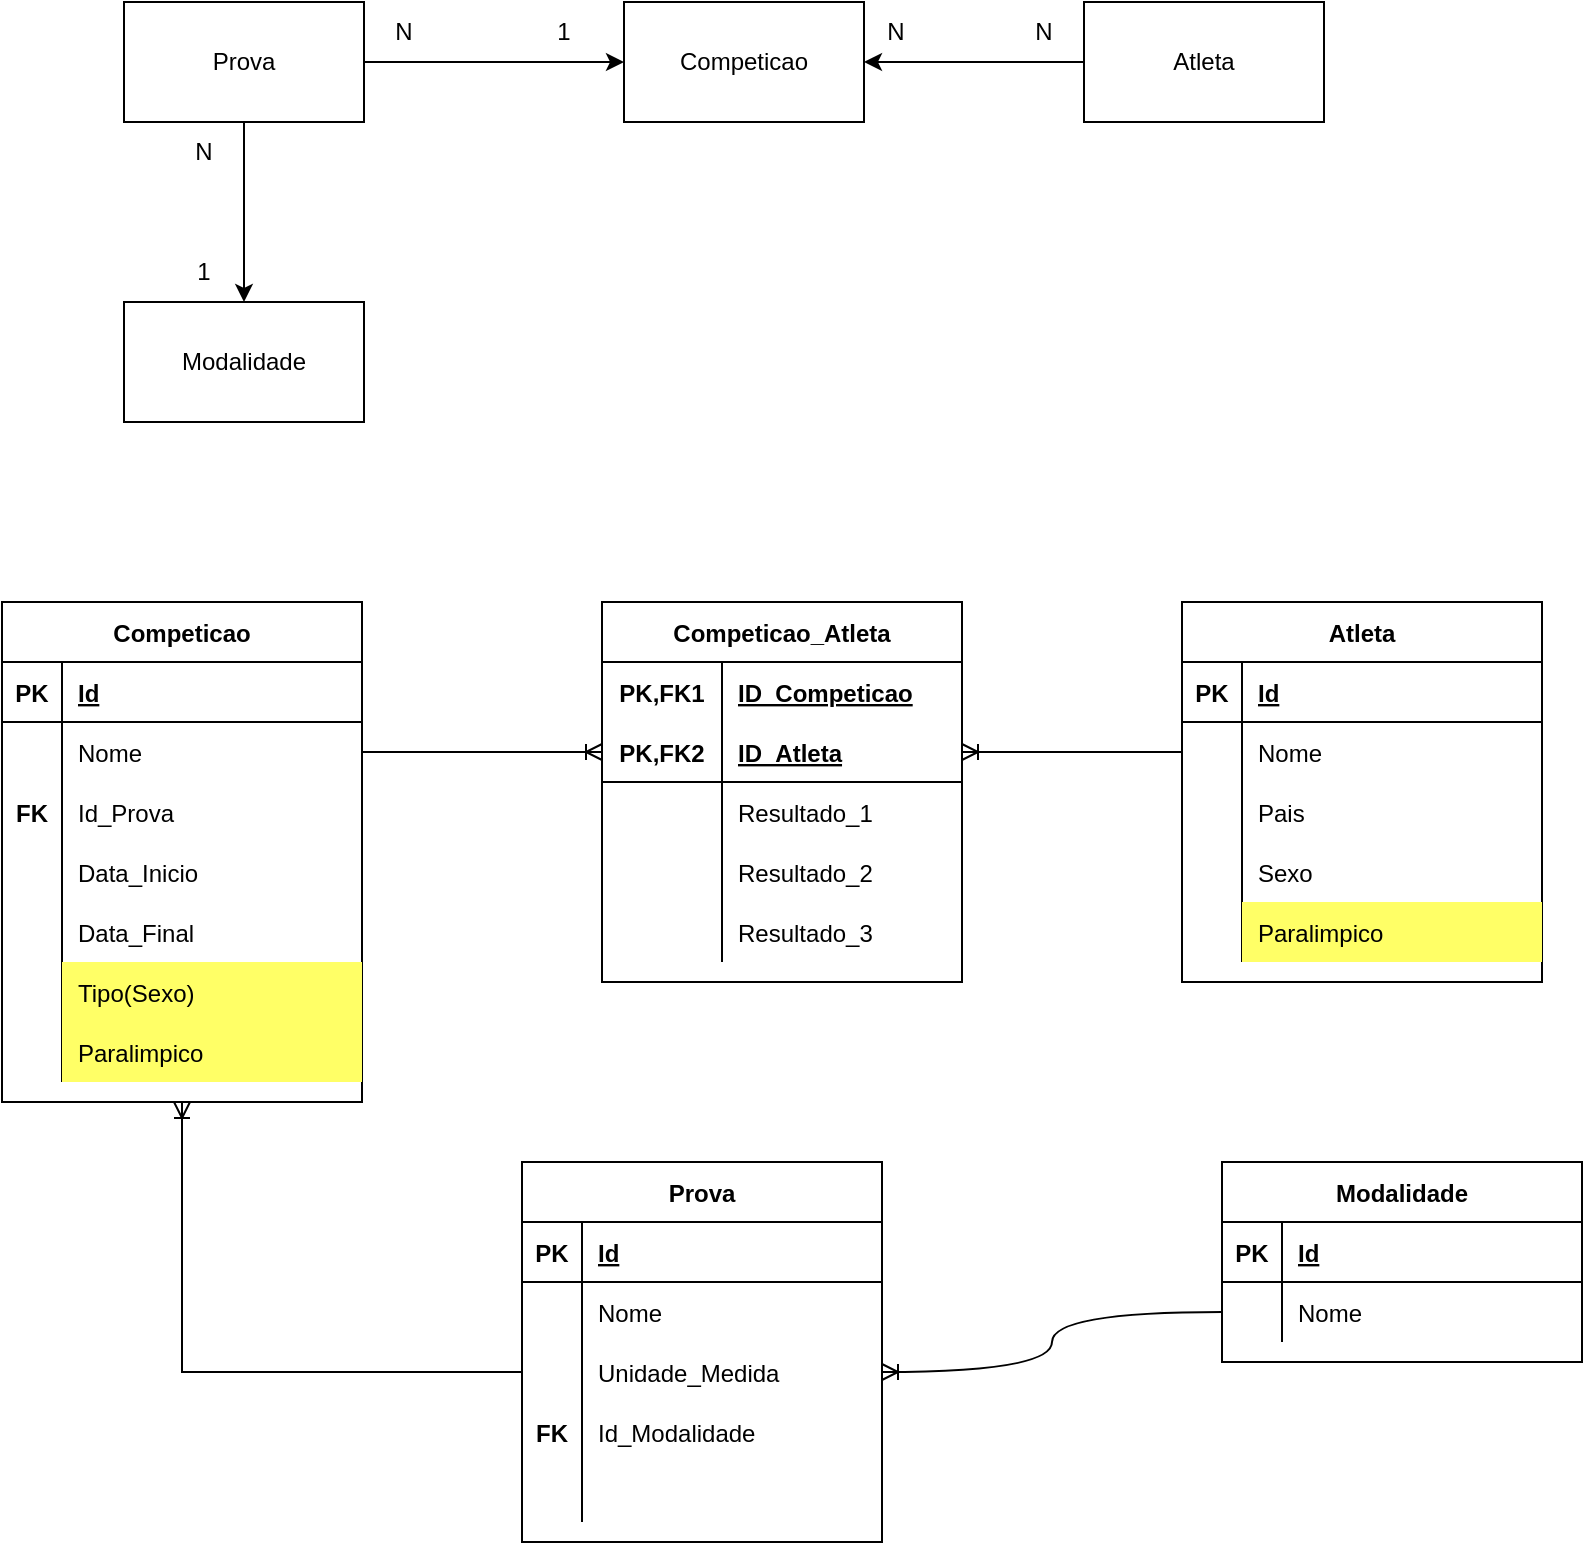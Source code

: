 <mxfile version="17.4.2" type="device"><diagram id="FXfsu1Jbt7-3RDAPurqr" name="Página-1"><mxGraphModel dx="1278" dy="641" grid="1" gridSize="10" guides="1" tooltips="1" connect="1" arrows="1" fold="1" page="1" pageScale="1" pageWidth="827" pageHeight="1169" math="0" shadow="0"><root><mxCell id="0"/><mxCell id="1" parent="0"/><mxCell id="OJ_ZsuDW_ZPFmoE3v7TZ-1" value="Competicao" style="shape=table;startSize=30;container=1;collapsible=1;childLayout=tableLayout;fixedRows=1;rowLines=0;fontStyle=1;align=center;resizeLast=1;" parent="1" vertex="1"><mxGeometry x="19" y="340" width="180" height="250" as="geometry"/></mxCell><mxCell id="OJ_ZsuDW_ZPFmoE3v7TZ-2" value="" style="shape=tableRow;horizontal=0;startSize=0;swimlaneHead=0;swimlaneBody=0;fillColor=none;collapsible=0;dropTarget=0;points=[[0,0.5],[1,0.5]];portConstraint=eastwest;top=0;left=0;right=0;bottom=1;" parent="OJ_ZsuDW_ZPFmoE3v7TZ-1" vertex="1"><mxGeometry y="30" width="180" height="30" as="geometry"/></mxCell><mxCell id="OJ_ZsuDW_ZPFmoE3v7TZ-3" value="PK" style="shape=partialRectangle;connectable=0;fillColor=none;top=0;left=0;bottom=0;right=0;fontStyle=1;overflow=hidden;" parent="OJ_ZsuDW_ZPFmoE3v7TZ-2" vertex="1"><mxGeometry width="30" height="30" as="geometry"><mxRectangle width="30" height="30" as="alternateBounds"/></mxGeometry></mxCell><mxCell id="OJ_ZsuDW_ZPFmoE3v7TZ-4" value="Id" style="shape=partialRectangle;connectable=0;fillColor=none;top=0;left=0;bottom=0;right=0;align=left;spacingLeft=6;fontStyle=5;overflow=hidden;" parent="OJ_ZsuDW_ZPFmoE3v7TZ-2" vertex="1"><mxGeometry x="30" width="150" height="30" as="geometry"><mxRectangle width="150" height="30" as="alternateBounds"/></mxGeometry></mxCell><mxCell id="OJ_ZsuDW_ZPFmoE3v7TZ-5" value="" style="shape=tableRow;horizontal=0;startSize=0;swimlaneHead=0;swimlaneBody=0;fillColor=none;collapsible=0;dropTarget=0;points=[[0,0.5],[1,0.5]];portConstraint=eastwest;top=0;left=0;right=0;bottom=0;" parent="OJ_ZsuDW_ZPFmoE3v7TZ-1" vertex="1"><mxGeometry y="60" width="180" height="30" as="geometry"/></mxCell><mxCell id="OJ_ZsuDW_ZPFmoE3v7TZ-6" value="" style="shape=partialRectangle;connectable=0;fillColor=none;top=0;left=0;bottom=0;right=0;editable=1;overflow=hidden;" parent="OJ_ZsuDW_ZPFmoE3v7TZ-5" vertex="1"><mxGeometry width="30" height="30" as="geometry"><mxRectangle width="30" height="30" as="alternateBounds"/></mxGeometry></mxCell><mxCell id="OJ_ZsuDW_ZPFmoE3v7TZ-7" value="Nome" style="shape=partialRectangle;connectable=0;fillColor=none;top=0;left=0;bottom=0;right=0;align=left;spacingLeft=6;overflow=hidden;" parent="OJ_ZsuDW_ZPFmoE3v7TZ-5" vertex="1"><mxGeometry x="30" width="150" height="30" as="geometry"><mxRectangle width="150" height="30" as="alternateBounds"/></mxGeometry></mxCell><mxCell id="OJ_ZsuDW_ZPFmoE3v7TZ-97" value="" style="shape=tableRow;horizontal=0;startSize=0;swimlaneHead=0;swimlaneBody=0;fillColor=none;collapsible=0;dropTarget=0;points=[[0,0.5],[1,0.5]];portConstraint=eastwest;top=0;left=0;right=0;bottom=0;" parent="OJ_ZsuDW_ZPFmoE3v7TZ-1" vertex="1"><mxGeometry y="90" width="180" height="30" as="geometry"/></mxCell><mxCell id="OJ_ZsuDW_ZPFmoE3v7TZ-98" value="FK" style="shape=partialRectangle;connectable=0;fillColor=none;top=0;left=0;bottom=0;right=0;editable=1;overflow=hidden;fontStyle=1" parent="OJ_ZsuDW_ZPFmoE3v7TZ-97" vertex="1"><mxGeometry width="30" height="30" as="geometry"><mxRectangle width="30" height="30" as="alternateBounds"/></mxGeometry></mxCell><mxCell id="OJ_ZsuDW_ZPFmoE3v7TZ-99" value="Id_Prova" style="shape=partialRectangle;connectable=0;fillColor=none;top=0;left=0;bottom=0;right=0;align=left;spacingLeft=6;overflow=hidden;" parent="OJ_ZsuDW_ZPFmoE3v7TZ-97" vertex="1"><mxGeometry x="30" width="150" height="30" as="geometry"><mxRectangle width="150" height="30" as="alternateBounds"/></mxGeometry></mxCell><mxCell id="OJ_ZsuDW_ZPFmoE3v7TZ-117" value="" style="shape=tableRow;horizontal=0;startSize=0;swimlaneHead=0;swimlaneBody=0;fillColor=none;collapsible=0;dropTarget=0;points=[[0,0.5],[1,0.5]];portConstraint=eastwest;top=0;left=0;right=0;bottom=0;" parent="OJ_ZsuDW_ZPFmoE3v7TZ-1" vertex="1"><mxGeometry y="120" width="180" height="30" as="geometry"/></mxCell><mxCell id="OJ_ZsuDW_ZPFmoE3v7TZ-118" value="" style="shape=partialRectangle;connectable=0;fillColor=none;top=0;left=0;bottom=0;right=0;editable=1;overflow=hidden;" parent="OJ_ZsuDW_ZPFmoE3v7TZ-117" vertex="1"><mxGeometry width="30" height="30" as="geometry"><mxRectangle width="30" height="30" as="alternateBounds"/></mxGeometry></mxCell><mxCell id="OJ_ZsuDW_ZPFmoE3v7TZ-119" value="Data_Inicio" style="shape=partialRectangle;connectable=0;fillColor=none;top=0;left=0;bottom=0;right=0;align=left;spacingLeft=6;overflow=hidden;" parent="OJ_ZsuDW_ZPFmoE3v7TZ-117" vertex="1"><mxGeometry x="30" width="150" height="30" as="geometry"><mxRectangle width="150" height="30" as="alternateBounds"/></mxGeometry></mxCell><mxCell id="OJ_ZsuDW_ZPFmoE3v7TZ-120" value="" style="shape=tableRow;horizontal=0;startSize=0;swimlaneHead=0;swimlaneBody=0;fillColor=none;collapsible=0;dropTarget=0;points=[[0,0.5],[1,0.5]];portConstraint=eastwest;top=0;left=0;right=0;bottom=0;" parent="OJ_ZsuDW_ZPFmoE3v7TZ-1" vertex="1"><mxGeometry y="150" width="180" height="30" as="geometry"/></mxCell><mxCell id="OJ_ZsuDW_ZPFmoE3v7TZ-121" value="" style="shape=partialRectangle;connectable=0;fillColor=none;top=0;left=0;bottom=0;right=0;editable=1;overflow=hidden;" parent="OJ_ZsuDW_ZPFmoE3v7TZ-120" vertex="1"><mxGeometry width="30" height="30" as="geometry"><mxRectangle width="30" height="30" as="alternateBounds"/></mxGeometry></mxCell><mxCell id="OJ_ZsuDW_ZPFmoE3v7TZ-122" value="Data_Final" style="shape=partialRectangle;connectable=0;fillColor=none;top=0;left=0;bottom=0;right=0;align=left;spacingLeft=6;overflow=hidden;" parent="OJ_ZsuDW_ZPFmoE3v7TZ-120" vertex="1"><mxGeometry x="30" width="150" height="30" as="geometry"><mxRectangle width="150" height="30" as="alternateBounds"/></mxGeometry></mxCell><mxCell id="OJ_ZsuDW_ZPFmoE3v7TZ-100" value="" style="shape=tableRow;horizontal=0;startSize=0;swimlaneHead=0;swimlaneBody=0;fillColor=none;collapsible=0;dropTarget=0;points=[[0,0.5],[1,0.5]];portConstraint=eastwest;top=0;left=0;right=0;bottom=0;" parent="OJ_ZsuDW_ZPFmoE3v7TZ-1" vertex="1"><mxGeometry y="180" width="180" height="30" as="geometry"/></mxCell><mxCell id="OJ_ZsuDW_ZPFmoE3v7TZ-101" value="" style="shape=partialRectangle;connectable=0;fillColor=none;top=0;left=0;bottom=0;right=0;editable=1;overflow=hidden;" parent="OJ_ZsuDW_ZPFmoE3v7TZ-100" vertex="1"><mxGeometry width="30" height="30" as="geometry"><mxRectangle width="30" height="30" as="alternateBounds"/></mxGeometry></mxCell><mxCell id="OJ_ZsuDW_ZPFmoE3v7TZ-102" value="Tipo(Sexo)" style="shape=partialRectangle;connectable=0;fillColor=#FFFF66;top=0;left=0;bottom=0;right=0;align=left;spacingLeft=6;overflow=hidden;" parent="OJ_ZsuDW_ZPFmoE3v7TZ-100" vertex="1"><mxGeometry x="30" width="150" height="30" as="geometry"><mxRectangle width="150" height="30" as="alternateBounds"/></mxGeometry></mxCell><mxCell id="OJ_ZsuDW_ZPFmoE3v7TZ-103" value="" style="shape=tableRow;horizontal=0;startSize=0;swimlaneHead=0;swimlaneBody=0;fillColor=none;collapsible=0;dropTarget=0;points=[[0,0.5],[1,0.5]];portConstraint=eastwest;top=0;left=0;right=0;bottom=0;" parent="OJ_ZsuDW_ZPFmoE3v7TZ-1" vertex="1"><mxGeometry y="210" width="180" height="30" as="geometry"/></mxCell><mxCell id="OJ_ZsuDW_ZPFmoE3v7TZ-104" value="" style="shape=partialRectangle;connectable=0;fillColor=none;top=0;left=0;bottom=0;right=0;editable=1;overflow=hidden;" parent="OJ_ZsuDW_ZPFmoE3v7TZ-103" vertex="1"><mxGeometry width="30" height="30" as="geometry"><mxRectangle width="30" height="30" as="alternateBounds"/></mxGeometry></mxCell><mxCell id="OJ_ZsuDW_ZPFmoE3v7TZ-105" value="Paralimpico" style="shape=partialRectangle;connectable=0;fillColor=#FFFF66;top=0;left=0;bottom=0;right=0;align=left;spacingLeft=6;overflow=hidden;" parent="OJ_ZsuDW_ZPFmoE3v7TZ-103" vertex="1"><mxGeometry x="30" width="150" height="30" as="geometry"><mxRectangle width="150" height="30" as="alternateBounds"/></mxGeometry></mxCell><mxCell id="OJ_ZsuDW_ZPFmoE3v7TZ-17" value="Atleta" style="shape=table;startSize=30;container=1;collapsible=1;childLayout=tableLayout;fixedRows=1;rowLines=0;fontStyle=1;align=center;resizeLast=1;" parent="1" vertex="1"><mxGeometry x="609" y="340" width="180" height="190" as="geometry"/></mxCell><mxCell id="OJ_ZsuDW_ZPFmoE3v7TZ-18" value="" style="shape=tableRow;horizontal=0;startSize=0;swimlaneHead=0;swimlaneBody=0;fillColor=none;collapsible=0;dropTarget=0;points=[[0,0.5],[1,0.5]];portConstraint=eastwest;top=0;left=0;right=0;bottom=1;" parent="OJ_ZsuDW_ZPFmoE3v7TZ-17" vertex="1"><mxGeometry y="30" width="180" height="30" as="geometry"/></mxCell><mxCell id="OJ_ZsuDW_ZPFmoE3v7TZ-19" value="PK" style="shape=partialRectangle;connectable=0;fillColor=none;top=0;left=0;bottom=0;right=0;fontStyle=1;overflow=hidden;" parent="OJ_ZsuDW_ZPFmoE3v7TZ-18" vertex="1"><mxGeometry width="30" height="30" as="geometry"><mxRectangle width="30" height="30" as="alternateBounds"/></mxGeometry></mxCell><mxCell id="OJ_ZsuDW_ZPFmoE3v7TZ-20" value="Id" style="shape=partialRectangle;connectable=0;fillColor=none;top=0;left=0;bottom=0;right=0;align=left;spacingLeft=6;fontStyle=5;overflow=hidden;" parent="OJ_ZsuDW_ZPFmoE3v7TZ-18" vertex="1"><mxGeometry x="30" width="150" height="30" as="geometry"><mxRectangle width="150" height="30" as="alternateBounds"/></mxGeometry></mxCell><mxCell id="OJ_ZsuDW_ZPFmoE3v7TZ-21" value="" style="shape=tableRow;horizontal=0;startSize=0;swimlaneHead=0;swimlaneBody=0;fillColor=none;collapsible=0;dropTarget=0;points=[[0,0.5],[1,0.5]];portConstraint=eastwest;top=0;left=0;right=0;bottom=0;" parent="OJ_ZsuDW_ZPFmoE3v7TZ-17" vertex="1"><mxGeometry y="60" width="180" height="30" as="geometry"/></mxCell><mxCell id="OJ_ZsuDW_ZPFmoE3v7TZ-22" value="" style="shape=partialRectangle;connectable=0;fillColor=none;top=0;left=0;bottom=0;right=0;editable=1;overflow=hidden;" parent="OJ_ZsuDW_ZPFmoE3v7TZ-21" vertex="1"><mxGeometry width="30" height="30" as="geometry"><mxRectangle width="30" height="30" as="alternateBounds"/></mxGeometry></mxCell><mxCell id="OJ_ZsuDW_ZPFmoE3v7TZ-23" value="Nome" style="shape=partialRectangle;connectable=0;fillColor=none;top=0;left=0;bottom=0;right=0;align=left;spacingLeft=6;overflow=hidden;" parent="OJ_ZsuDW_ZPFmoE3v7TZ-21" vertex="1"><mxGeometry x="30" width="150" height="30" as="geometry"><mxRectangle width="150" height="30" as="alternateBounds"/></mxGeometry></mxCell><mxCell id="OJ_ZsuDW_ZPFmoE3v7TZ-24" value="" style="shape=tableRow;horizontal=0;startSize=0;swimlaneHead=0;swimlaneBody=0;fillColor=none;collapsible=0;dropTarget=0;points=[[0,0.5],[1,0.5]];portConstraint=eastwest;top=0;left=0;right=0;bottom=0;" parent="OJ_ZsuDW_ZPFmoE3v7TZ-17" vertex="1"><mxGeometry y="90" width="180" height="30" as="geometry"/></mxCell><mxCell id="OJ_ZsuDW_ZPFmoE3v7TZ-25" value="" style="shape=partialRectangle;connectable=0;fillColor=none;top=0;left=0;bottom=0;right=0;editable=1;overflow=hidden;" parent="OJ_ZsuDW_ZPFmoE3v7TZ-24" vertex="1"><mxGeometry width="30" height="30" as="geometry"><mxRectangle width="30" height="30" as="alternateBounds"/></mxGeometry></mxCell><mxCell id="OJ_ZsuDW_ZPFmoE3v7TZ-26" value="Pais" style="shape=partialRectangle;connectable=0;fillColor=none;top=0;left=0;bottom=0;right=0;align=left;spacingLeft=6;overflow=hidden;" parent="OJ_ZsuDW_ZPFmoE3v7TZ-24" vertex="1"><mxGeometry x="30" width="150" height="30" as="geometry"><mxRectangle width="150" height="30" as="alternateBounds"/></mxGeometry></mxCell><mxCell id="OJ_ZsuDW_ZPFmoE3v7TZ-27" value="" style="shape=tableRow;horizontal=0;startSize=0;swimlaneHead=0;swimlaneBody=0;fillColor=none;collapsible=0;dropTarget=0;points=[[0,0.5],[1,0.5]];portConstraint=eastwest;top=0;left=0;right=0;bottom=0;" parent="OJ_ZsuDW_ZPFmoE3v7TZ-17" vertex="1"><mxGeometry y="120" width="180" height="30" as="geometry"/></mxCell><mxCell id="OJ_ZsuDW_ZPFmoE3v7TZ-28" value="" style="shape=partialRectangle;connectable=0;fillColor=none;top=0;left=0;bottom=0;right=0;editable=1;overflow=hidden;" parent="OJ_ZsuDW_ZPFmoE3v7TZ-27" vertex="1"><mxGeometry width="30" height="30" as="geometry"><mxRectangle width="30" height="30" as="alternateBounds"/></mxGeometry></mxCell><mxCell id="OJ_ZsuDW_ZPFmoE3v7TZ-29" value="Sexo" style="shape=partialRectangle;connectable=0;fillColor=none;top=0;left=0;bottom=0;right=0;align=left;spacingLeft=6;overflow=hidden;" parent="OJ_ZsuDW_ZPFmoE3v7TZ-27" vertex="1"><mxGeometry x="30" width="150" height="30" as="geometry"><mxRectangle width="150" height="30" as="alternateBounds"/></mxGeometry></mxCell><mxCell id="OJ_ZsuDW_ZPFmoE3v7TZ-30" value="" style="shape=tableRow;horizontal=0;startSize=0;swimlaneHead=0;swimlaneBody=0;fillColor=none;collapsible=0;dropTarget=0;points=[[0,0.5],[1,0.5]];portConstraint=eastwest;top=0;left=0;right=0;bottom=0;" parent="OJ_ZsuDW_ZPFmoE3v7TZ-17" vertex="1"><mxGeometry y="150" width="180" height="30" as="geometry"/></mxCell><mxCell id="OJ_ZsuDW_ZPFmoE3v7TZ-31" value="" style="shape=partialRectangle;connectable=0;fillColor=none;top=0;left=0;bottom=0;right=0;editable=1;overflow=hidden;" parent="OJ_ZsuDW_ZPFmoE3v7TZ-30" vertex="1"><mxGeometry width="30" height="30" as="geometry"><mxRectangle width="30" height="30" as="alternateBounds"/></mxGeometry></mxCell><mxCell id="OJ_ZsuDW_ZPFmoE3v7TZ-32" value="Paralimpico" style="shape=partialRectangle;connectable=0;fillColor=#FFFF66;top=0;left=0;bottom=0;right=0;align=left;spacingLeft=6;overflow=hidden;" parent="OJ_ZsuDW_ZPFmoE3v7TZ-30" vertex="1"><mxGeometry x="30" width="150" height="30" as="geometry"><mxRectangle width="150" height="30" as="alternateBounds"/></mxGeometry></mxCell><mxCell id="OJ_ZsuDW_ZPFmoE3v7TZ-33" value="Modalidade" style="shape=table;startSize=30;container=1;collapsible=1;childLayout=tableLayout;fixedRows=1;rowLines=0;fontStyle=1;align=center;resizeLast=1;" parent="1" vertex="1"><mxGeometry x="629" y="620" width="180" height="100" as="geometry"/></mxCell><mxCell id="OJ_ZsuDW_ZPFmoE3v7TZ-34" value="" style="shape=tableRow;horizontal=0;startSize=0;swimlaneHead=0;swimlaneBody=0;fillColor=none;collapsible=0;dropTarget=0;points=[[0,0.5],[1,0.5]];portConstraint=eastwest;top=0;left=0;right=0;bottom=1;" parent="OJ_ZsuDW_ZPFmoE3v7TZ-33" vertex="1"><mxGeometry y="30" width="180" height="30" as="geometry"/></mxCell><mxCell id="OJ_ZsuDW_ZPFmoE3v7TZ-35" value="PK" style="shape=partialRectangle;connectable=0;fillColor=none;top=0;left=0;bottom=0;right=0;fontStyle=1;overflow=hidden;" parent="OJ_ZsuDW_ZPFmoE3v7TZ-34" vertex="1"><mxGeometry width="30" height="30" as="geometry"><mxRectangle width="30" height="30" as="alternateBounds"/></mxGeometry></mxCell><mxCell id="OJ_ZsuDW_ZPFmoE3v7TZ-36" value="Id" style="shape=partialRectangle;connectable=0;fillColor=none;top=0;left=0;bottom=0;right=0;align=left;spacingLeft=6;fontStyle=5;overflow=hidden;" parent="OJ_ZsuDW_ZPFmoE3v7TZ-34" vertex="1"><mxGeometry x="30" width="150" height="30" as="geometry"><mxRectangle width="150" height="30" as="alternateBounds"/></mxGeometry></mxCell><mxCell id="OJ_ZsuDW_ZPFmoE3v7TZ-37" value="" style="shape=tableRow;horizontal=0;startSize=0;swimlaneHead=0;swimlaneBody=0;fillColor=none;collapsible=0;dropTarget=0;points=[[0,0.5],[1,0.5]];portConstraint=eastwest;top=0;left=0;right=0;bottom=0;" parent="OJ_ZsuDW_ZPFmoE3v7TZ-33" vertex="1"><mxGeometry y="60" width="180" height="30" as="geometry"/></mxCell><mxCell id="OJ_ZsuDW_ZPFmoE3v7TZ-38" value="" style="shape=partialRectangle;connectable=0;fillColor=none;top=0;left=0;bottom=0;right=0;editable=1;overflow=hidden;" parent="OJ_ZsuDW_ZPFmoE3v7TZ-37" vertex="1"><mxGeometry width="30" height="30" as="geometry"><mxRectangle width="30" height="30" as="alternateBounds"/></mxGeometry></mxCell><mxCell id="OJ_ZsuDW_ZPFmoE3v7TZ-39" value="Nome" style="shape=partialRectangle;connectable=0;fillColor=none;top=0;left=0;bottom=0;right=0;align=left;spacingLeft=6;overflow=hidden;" parent="OJ_ZsuDW_ZPFmoE3v7TZ-37" vertex="1"><mxGeometry x="30" width="150" height="30" as="geometry"><mxRectangle width="150" height="30" as="alternateBounds"/></mxGeometry></mxCell><mxCell id="OJ_ZsuDW_ZPFmoE3v7TZ-49" value="Prova" style="shape=table;startSize=30;container=1;collapsible=1;childLayout=tableLayout;fixedRows=1;rowLines=0;fontStyle=1;align=center;resizeLast=1;" parent="1" vertex="1"><mxGeometry x="279" y="620" width="180" height="190" as="geometry"/></mxCell><mxCell id="OJ_ZsuDW_ZPFmoE3v7TZ-50" value="" style="shape=tableRow;horizontal=0;startSize=0;swimlaneHead=0;swimlaneBody=0;fillColor=none;collapsible=0;dropTarget=0;points=[[0,0.5],[1,0.5]];portConstraint=eastwest;top=0;left=0;right=0;bottom=1;" parent="OJ_ZsuDW_ZPFmoE3v7TZ-49" vertex="1"><mxGeometry y="30" width="180" height="30" as="geometry"/></mxCell><mxCell id="OJ_ZsuDW_ZPFmoE3v7TZ-51" value="PK" style="shape=partialRectangle;connectable=0;fillColor=none;top=0;left=0;bottom=0;right=0;fontStyle=1;overflow=hidden;" parent="OJ_ZsuDW_ZPFmoE3v7TZ-50" vertex="1"><mxGeometry width="30" height="30" as="geometry"><mxRectangle width="30" height="30" as="alternateBounds"/></mxGeometry></mxCell><mxCell id="OJ_ZsuDW_ZPFmoE3v7TZ-52" value="Id" style="shape=partialRectangle;connectable=0;fillColor=none;top=0;left=0;bottom=0;right=0;align=left;spacingLeft=6;fontStyle=5;overflow=hidden;" parent="OJ_ZsuDW_ZPFmoE3v7TZ-50" vertex="1"><mxGeometry x="30" width="150" height="30" as="geometry"><mxRectangle width="150" height="30" as="alternateBounds"/></mxGeometry></mxCell><mxCell id="OJ_ZsuDW_ZPFmoE3v7TZ-53" value="" style="shape=tableRow;horizontal=0;startSize=0;swimlaneHead=0;swimlaneBody=0;fillColor=none;collapsible=0;dropTarget=0;points=[[0,0.5],[1,0.5]];portConstraint=eastwest;top=0;left=0;right=0;bottom=0;" parent="OJ_ZsuDW_ZPFmoE3v7TZ-49" vertex="1"><mxGeometry y="60" width="180" height="30" as="geometry"/></mxCell><mxCell id="OJ_ZsuDW_ZPFmoE3v7TZ-54" value="" style="shape=partialRectangle;connectable=0;fillColor=none;top=0;left=0;bottom=0;right=0;editable=1;overflow=hidden;" parent="OJ_ZsuDW_ZPFmoE3v7TZ-53" vertex="1"><mxGeometry width="30" height="30" as="geometry"><mxRectangle width="30" height="30" as="alternateBounds"/></mxGeometry></mxCell><mxCell id="OJ_ZsuDW_ZPFmoE3v7TZ-55" value="Nome" style="shape=partialRectangle;connectable=0;fillColor=none;top=0;left=0;bottom=0;right=0;align=left;spacingLeft=6;overflow=hidden;" parent="OJ_ZsuDW_ZPFmoE3v7TZ-53" vertex="1"><mxGeometry x="30" width="150" height="30" as="geometry"><mxRectangle width="150" height="30" as="alternateBounds"/></mxGeometry></mxCell><mxCell id="OJ_ZsuDW_ZPFmoE3v7TZ-111" value="" style="shape=tableRow;horizontal=0;startSize=0;swimlaneHead=0;swimlaneBody=0;fillColor=none;collapsible=0;dropTarget=0;points=[[0,0.5],[1,0.5]];portConstraint=eastwest;top=0;left=0;right=0;bottom=0;" parent="OJ_ZsuDW_ZPFmoE3v7TZ-49" vertex="1"><mxGeometry y="90" width="180" height="30" as="geometry"/></mxCell><mxCell id="OJ_ZsuDW_ZPFmoE3v7TZ-112" value="" style="shape=partialRectangle;connectable=0;fillColor=none;top=0;left=0;bottom=0;right=0;editable=1;overflow=hidden;" parent="OJ_ZsuDW_ZPFmoE3v7TZ-111" vertex="1"><mxGeometry width="30" height="30" as="geometry"><mxRectangle width="30" height="30" as="alternateBounds"/></mxGeometry></mxCell><mxCell id="OJ_ZsuDW_ZPFmoE3v7TZ-113" value="Unidade_Medida" style="shape=partialRectangle;connectable=0;fillColor=none;top=0;left=0;bottom=0;right=0;align=left;spacingLeft=6;overflow=hidden;" parent="OJ_ZsuDW_ZPFmoE3v7TZ-111" vertex="1"><mxGeometry x="30" width="150" height="30" as="geometry"><mxRectangle width="150" height="30" as="alternateBounds"/></mxGeometry></mxCell><mxCell id="OJ_ZsuDW_ZPFmoE3v7TZ-56" value="" style="shape=tableRow;horizontal=0;startSize=0;swimlaneHead=0;swimlaneBody=0;fillColor=none;collapsible=0;dropTarget=0;points=[[0,0.5],[1,0.5]];portConstraint=eastwest;top=0;left=0;right=0;bottom=0;" parent="OJ_ZsuDW_ZPFmoE3v7TZ-49" vertex="1"><mxGeometry y="120" width="180" height="30" as="geometry"/></mxCell><mxCell id="OJ_ZsuDW_ZPFmoE3v7TZ-57" value="FK" style="shape=partialRectangle;connectable=0;fillColor=none;top=0;left=0;bottom=0;right=0;editable=1;overflow=hidden;fontStyle=1" parent="OJ_ZsuDW_ZPFmoE3v7TZ-56" vertex="1"><mxGeometry width="30" height="30" as="geometry"><mxRectangle width="30" height="30" as="alternateBounds"/></mxGeometry></mxCell><mxCell id="OJ_ZsuDW_ZPFmoE3v7TZ-58" value="Id_Modalidade" style="shape=partialRectangle;connectable=0;fillColor=none;top=0;left=0;bottom=0;right=0;align=left;spacingLeft=6;overflow=hidden;" parent="OJ_ZsuDW_ZPFmoE3v7TZ-56" vertex="1"><mxGeometry x="30" width="150" height="30" as="geometry"><mxRectangle width="150" height="30" as="alternateBounds"/></mxGeometry></mxCell><mxCell id="OJ_ZsuDW_ZPFmoE3v7TZ-59" value="" style="shape=tableRow;horizontal=0;startSize=0;swimlaneHead=0;swimlaneBody=0;fillColor=none;collapsible=0;dropTarget=0;points=[[0,0.5],[1,0.5]];portConstraint=eastwest;top=0;left=0;right=0;bottom=0;" parent="OJ_ZsuDW_ZPFmoE3v7TZ-49" vertex="1"><mxGeometry y="150" width="180" height="30" as="geometry"/></mxCell><mxCell id="OJ_ZsuDW_ZPFmoE3v7TZ-60" value="" style="shape=partialRectangle;connectable=0;fillColor=none;top=0;left=0;bottom=0;right=0;editable=1;overflow=hidden;" parent="OJ_ZsuDW_ZPFmoE3v7TZ-59" vertex="1"><mxGeometry width="30" height="30" as="geometry"><mxRectangle width="30" height="30" as="alternateBounds"/></mxGeometry></mxCell><mxCell id="OJ_ZsuDW_ZPFmoE3v7TZ-61" value="" style="shape=partialRectangle;connectable=0;fillColor=none;top=0;left=0;bottom=0;right=0;align=left;spacingLeft=6;overflow=hidden;" parent="OJ_ZsuDW_ZPFmoE3v7TZ-59" vertex="1"><mxGeometry x="30" width="150" height="30" as="geometry"><mxRectangle width="150" height="30" as="alternateBounds"/></mxGeometry></mxCell><mxCell id="OJ_ZsuDW_ZPFmoE3v7TZ-81" value="Competicao_Atleta" style="shape=table;startSize=30;container=1;collapsible=1;childLayout=tableLayout;fixedRows=1;rowLines=0;fontStyle=1;align=center;resizeLast=1;" parent="1" vertex="1"><mxGeometry x="319" y="340" width="180" height="190" as="geometry"/></mxCell><mxCell id="OJ_ZsuDW_ZPFmoE3v7TZ-82" value="" style="shape=tableRow;horizontal=0;startSize=0;swimlaneHead=0;swimlaneBody=0;fillColor=none;collapsible=0;dropTarget=0;points=[[0,0.5],[1,0.5]];portConstraint=eastwest;top=0;left=0;right=0;bottom=0;" parent="OJ_ZsuDW_ZPFmoE3v7TZ-81" vertex="1"><mxGeometry y="30" width="180" height="30" as="geometry"/></mxCell><mxCell id="OJ_ZsuDW_ZPFmoE3v7TZ-83" value="PK,FK1" style="shape=partialRectangle;connectable=0;fillColor=none;top=0;left=0;bottom=0;right=0;fontStyle=1;overflow=hidden;" parent="OJ_ZsuDW_ZPFmoE3v7TZ-82" vertex="1"><mxGeometry width="60" height="30" as="geometry"><mxRectangle width="60" height="30" as="alternateBounds"/></mxGeometry></mxCell><mxCell id="OJ_ZsuDW_ZPFmoE3v7TZ-84" value="ID_Competicao" style="shape=partialRectangle;connectable=0;fillColor=none;top=0;left=0;bottom=0;right=0;align=left;spacingLeft=6;fontStyle=5;overflow=hidden;" parent="OJ_ZsuDW_ZPFmoE3v7TZ-82" vertex="1"><mxGeometry x="60" width="120" height="30" as="geometry"><mxRectangle width="120" height="30" as="alternateBounds"/></mxGeometry></mxCell><mxCell id="OJ_ZsuDW_ZPFmoE3v7TZ-85" value="" style="shape=tableRow;horizontal=0;startSize=0;swimlaneHead=0;swimlaneBody=0;fillColor=none;collapsible=0;dropTarget=0;points=[[0,0.5],[1,0.5]];portConstraint=eastwest;top=0;left=0;right=0;bottom=1;" parent="OJ_ZsuDW_ZPFmoE3v7TZ-81" vertex="1"><mxGeometry y="60" width="180" height="30" as="geometry"/></mxCell><mxCell id="OJ_ZsuDW_ZPFmoE3v7TZ-86" value="PK,FK2" style="shape=partialRectangle;connectable=0;fillColor=none;top=0;left=0;bottom=0;right=0;fontStyle=1;overflow=hidden;" parent="OJ_ZsuDW_ZPFmoE3v7TZ-85" vertex="1"><mxGeometry width="60" height="30" as="geometry"><mxRectangle width="60" height="30" as="alternateBounds"/></mxGeometry></mxCell><mxCell id="OJ_ZsuDW_ZPFmoE3v7TZ-87" value="ID_Atleta" style="shape=partialRectangle;connectable=0;fillColor=none;top=0;left=0;bottom=0;right=0;align=left;spacingLeft=6;fontStyle=5;overflow=hidden;" parent="OJ_ZsuDW_ZPFmoE3v7TZ-85" vertex="1"><mxGeometry x="60" width="120" height="30" as="geometry"><mxRectangle width="120" height="30" as="alternateBounds"/></mxGeometry></mxCell><mxCell id="OJ_ZsuDW_ZPFmoE3v7TZ-114" value="" style="shape=tableRow;horizontal=0;startSize=0;swimlaneHead=0;swimlaneBody=0;fillColor=none;collapsible=0;dropTarget=0;points=[[0,0.5],[1,0.5]];portConstraint=eastwest;top=0;left=0;right=0;bottom=0;" parent="OJ_ZsuDW_ZPFmoE3v7TZ-81" vertex="1"><mxGeometry y="90" width="180" height="30" as="geometry"/></mxCell><mxCell id="OJ_ZsuDW_ZPFmoE3v7TZ-115" value="" style="shape=partialRectangle;connectable=0;fillColor=none;top=0;left=0;bottom=0;right=0;editable=1;overflow=hidden;" parent="OJ_ZsuDW_ZPFmoE3v7TZ-114" vertex="1"><mxGeometry width="60" height="30" as="geometry"><mxRectangle width="60" height="30" as="alternateBounds"/></mxGeometry></mxCell><mxCell id="OJ_ZsuDW_ZPFmoE3v7TZ-116" value="Resultado_1" style="shape=partialRectangle;connectable=0;fillColor=none;top=0;left=0;bottom=0;right=0;align=left;spacingLeft=6;overflow=hidden;" parent="OJ_ZsuDW_ZPFmoE3v7TZ-114" vertex="1"><mxGeometry x="60" width="120" height="30" as="geometry"><mxRectangle width="120" height="30" as="alternateBounds"/></mxGeometry></mxCell><mxCell id="jiYTjU0dgcoiqN1sITVA-1" value="" style="shape=tableRow;horizontal=0;startSize=0;swimlaneHead=0;swimlaneBody=0;fillColor=none;collapsible=0;dropTarget=0;points=[[0,0.5],[1,0.5]];portConstraint=eastwest;top=0;left=0;right=0;bottom=0;" vertex="1" parent="OJ_ZsuDW_ZPFmoE3v7TZ-81"><mxGeometry y="120" width="180" height="30" as="geometry"/></mxCell><mxCell id="jiYTjU0dgcoiqN1sITVA-2" value="" style="shape=partialRectangle;connectable=0;fillColor=none;top=0;left=0;bottom=0;right=0;editable=1;overflow=hidden;" vertex="1" parent="jiYTjU0dgcoiqN1sITVA-1"><mxGeometry width="60" height="30" as="geometry"><mxRectangle width="60" height="30" as="alternateBounds"/></mxGeometry></mxCell><mxCell id="jiYTjU0dgcoiqN1sITVA-3" value="Resultado_2" style="shape=partialRectangle;connectable=0;fillColor=none;top=0;left=0;bottom=0;right=0;align=left;spacingLeft=6;overflow=hidden;" vertex="1" parent="jiYTjU0dgcoiqN1sITVA-1"><mxGeometry x="60" width="120" height="30" as="geometry"><mxRectangle width="120" height="30" as="alternateBounds"/></mxGeometry></mxCell><mxCell id="jiYTjU0dgcoiqN1sITVA-4" value="" style="shape=tableRow;horizontal=0;startSize=0;swimlaneHead=0;swimlaneBody=0;fillColor=none;collapsible=0;dropTarget=0;points=[[0,0.5],[1,0.5]];portConstraint=eastwest;top=0;left=0;right=0;bottom=0;" vertex="1" parent="OJ_ZsuDW_ZPFmoE3v7TZ-81"><mxGeometry y="150" width="180" height="30" as="geometry"/></mxCell><mxCell id="jiYTjU0dgcoiqN1sITVA-5" value="" style="shape=partialRectangle;connectable=0;fillColor=none;top=0;left=0;bottom=0;right=0;editable=1;overflow=hidden;" vertex="1" parent="jiYTjU0dgcoiqN1sITVA-4"><mxGeometry width="60" height="30" as="geometry"><mxRectangle width="60" height="30" as="alternateBounds"/></mxGeometry></mxCell><mxCell id="jiYTjU0dgcoiqN1sITVA-6" value="Resultado_3" style="shape=partialRectangle;connectable=0;fillColor=none;top=0;left=0;bottom=0;right=0;align=left;spacingLeft=6;overflow=hidden;" vertex="1" parent="jiYTjU0dgcoiqN1sITVA-4"><mxGeometry x="60" width="120" height="30" as="geometry"><mxRectangle width="120" height="30" as="alternateBounds"/></mxGeometry></mxCell><mxCell id="OJ_ZsuDW_ZPFmoE3v7TZ-106" value="" style="fontSize=12;html=1;endArrow=ERoneToMany;rounded=0;entryX=1;entryY=0.5;entryDx=0;entryDy=0;exitX=0;exitY=0.5;exitDx=0;exitDy=0;edgeStyle=orthogonalEdgeStyle;curved=1;" parent="1" source="OJ_ZsuDW_ZPFmoE3v7TZ-37" target="OJ_ZsuDW_ZPFmoE3v7TZ-111" edge="1"><mxGeometry width="100" height="100" relative="1" as="geometry"><mxPoint x="629" y="725" as="sourcePoint"/><mxPoint x="569" y="530" as="targetPoint"/></mxGeometry></mxCell><mxCell id="OJ_ZsuDW_ZPFmoE3v7TZ-107" value="" style="edgeStyle=orthogonalEdgeStyle;fontSize=12;html=1;endArrow=ERoneToMany;rounded=0;exitX=0;exitY=0.5;exitDx=0;exitDy=0;entryX=0.5;entryY=1;entryDx=0;entryDy=0;elbow=vertical;" parent="1" source="OJ_ZsuDW_ZPFmoE3v7TZ-111" target="OJ_ZsuDW_ZPFmoE3v7TZ-1" edge="1"><mxGeometry width="100" height="100" relative="1" as="geometry"><mxPoint x="29" y="765" as="sourcePoint"/><mxPoint x="129" y="665" as="targetPoint"/></mxGeometry></mxCell><mxCell id="OJ_ZsuDW_ZPFmoE3v7TZ-108" value="" style="fontSize=12;html=1;endArrow=ERoneToMany;rounded=0;exitX=1;exitY=0.5;exitDx=0;exitDy=0;entryX=0;entryY=0.5;entryDx=0;entryDy=0;" parent="1" source="OJ_ZsuDW_ZPFmoE3v7TZ-5" target="OJ_ZsuDW_ZPFmoE3v7TZ-85" edge="1"><mxGeometry width="100" height="100" relative="1" as="geometry"><mxPoint x="399" y="580" as="sourcePoint"/><mxPoint x="499" y="480" as="targetPoint"/></mxGeometry></mxCell><mxCell id="OJ_ZsuDW_ZPFmoE3v7TZ-109" value="" style="fontSize=12;html=1;endArrow=ERoneToMany;rounded=0;exitX=0;exitY=0.5;exitDx=0;exitDy=0;entryX=1;entryY=0.5;entryDx=0;entryDy=0;" parent="1" source="OJ_ZsuDW_ZPFmoE3v7TZ-21" target="OJ_ZsuDW_ZPFmoE3v7TZ-85" edge="1"><mxGeometry width="100" height="100" relative="1" as="geometry"><mxPoint x="399" y="580" as="sourcePoint"/><mxPoint x="499" y="480" as="targetPoint"/></mxGeometry></mxCell><mxCell id="OJ_ZsuDW_ZPFmoE3v7TZ-110" value="" style="group" parent="1" vertex="1" connectable="0"><mxGeometry x="80" y="40" width="600" height="210" as="geometry"/></mxCell><mxCell id="OJ_ZsuDW_ZPFmoE3v7TZ-65" value="Modalidade" style="rounded=0;whiteSpace=wrap;html=1;" parent="OJ_ZsuDW_ZPFmoE3v7TZ-110" vertex="1"><mxGeometry y="150" width="120" height="60" as="geometry"/></mxCell><mxCell id="OJ_ZsuDW_ZPFmoE3v7TZ-70" style="edgeStyle=orthogonalEdgeStyle;rounded=0;orthogonalLoop=1;jettySize=auto;html=1;entryX=0.5;entryY=0;entryDx=0;entryDy=0;" parent="OJ_ZsuDW_ZPFmoE3v7TZ-110" source="OJ_ZsuDW_ZPFmoE3v7TZ-66" target="OJ_ZsuDW_ZPFmoE3v7TZ-65" edge="1"><mxGeometry relative="1" as="geometry"/></mxCell><mxCell id="OJ_ZsuDW_ZPFmoE3v7TZ-66" value="Prova" style="rounded=0;whiteSpace=wrap;html=1;" parent="OJ_ZsuDW_ZPFmoE3v7TZ-110" vertex="1"><mxGeometry width="120" height="60" as="geometry"/></mxCell><mxCell id="OJ_ZsuDW_ZPFmoE3v7TZ-67" value="Atleta" style="rounded=0;whiteSpace=wrap;html=1;" parent="OJ_ZsuDW_ZPFmoE3v7TZ-110" vertex="1"><mxGeometry x="480" width="120" height="60" as="geometry"/></mxCell><mxCell id="OJ_ZsuDW_ZPFmoE3v7TZ-68" value="Competicao" style="rounded=0;whiteSpace=wrap;html=1;" parent="OJ_ZsuDW_ZPFmoE3v7TZ-110" vertex="1"><mxGeometry x="250" width="120" height="60" as="geometry"/></mxCell><mxCell id="OJ_ZsuDW_ZPFmoE3v7TZ-71" style="edgeStyle=orthogonalEdgeStyle;rounded=0;orthogonalLoop=1;jettySize=auto;html=1;exitX=1;exitY=0.5;exitDx=0;exitDy=0;entryX=0;entryY=0.5;entryDx=0;entryDy=0;" parent="OJ_ZsuDW_ZPFmoE3v7TZ-110" source="OJ_ZsuDW_ZPFmoE3v7TZ-66" target="OJ_ZsuDW_ZPFmoE3v7TZ-68" edge="1"><mxGeometry relative="1" as="geometry"/></mxCell><mxCell id="OJ_ZsuDW_ZPFmoE3v7TZ-72" style="edgeStyle=orthogonalEdgeStyle;rounded=0;orthogonalLoop=1;jettySize=auto;html=1;exitX=0;exitY=0.5;exitDx=0;exitDy=0;entryX=1;entryY=0.5;entryDx=0;entryDy=0;" parent="OJ_ZsuDW_ZPFmoE3v7TZ-110" source="OJ_ZsuDW_ZPFmoE3v7TZ-67" target="OJ_ZsuDW_ZPFmoE3v7TZ-68" edge="1"><mxGeometry relative="1" as="geometry"/></mxCell><mxCell id="OJ_ZsuDW_ZPFmoE3v7TZ-74" value="1" style="text;html=1;strokeColor=none;fillColor=none;align=center;verticalAlign=middle;whiteSpace=wrap;rounded=0;" parent="OJ_ZsuDW_ZPFmoE3v7TZ-110" vertex="1"><mxGeometry x="190" width="60" height="30" as="geometry"/></mxCell><mxCell id="OJ_ZsuDW_ZPFmoE3v7TZ-75" value="1" style="text;html=1;strokeColor=none;fillColor=none;align=center;verticalAlign=middle;whiteSpace=wrap;rounded=0;" parent="OJ_ZsuDW_ZPFmoE3v7TZ-110" vertex="1"><mxGeometry x="10" y="120" width="60" height="30" as="geometry"/></mxCell><mxCell id="OJ_ZsuDW_ZPFmoE3v7TZ-76" value="N" style="text;html=1;strokeColor=none;fillColor=none;align=center;verticalAlign=middle;whiteSpace=wrap;rounded=0;" parent="OJ_ZsuDW_ZPFmoE3v7TZ-110" vertex="1"><mxGeometry x="356" width="60" height="30" as="geometry"/></mxCell><mxCell id="OJ_ZsuDW_ZPFmoE3v7TZ-77" value="N" style="text;html=1;strokeColor=none;fillColor=none;align=center;verticalAlign=middle;whiteSpace=wrap;rounded=0;" parent="OJ_ZsuDW_ZPFmoE3v7TZ-110" vertex="1"><mxGeometry x="110" width="60" height="30" as="geometry"/></mxCell><mxCell id="OJ_ZsuDW_ZPFmoE3v7TZ-78" value="N" style="text;html=1;strokeColor=none;fillColor=none;align=center;verticalAlign=middle;whiteSpace=wrap;rounded=0;" parent="OJ_ZsuDW_ZPFmoE3v7TZ-110" vertex="1"><mxGeometry x="10" y="60" width="60" height="30" as="geometry"/></mxCell><mxCell id="OJ_ZsuDW_ZPFmoE3v7TZ-79" value="N" style="text;html=1;strokeColor=none;fillColor=none;align=center;verticalAlign=middle;whiteSpace=wrap;rounded=0;" parent="OJ_ZsuDW_ZPFmoE3v7TZ-110" vertex="1"><mxGeometry x="430" width="60" height="30" as="geometry"/></mxCell></root></mxGraphModel></diagram></mxfile>